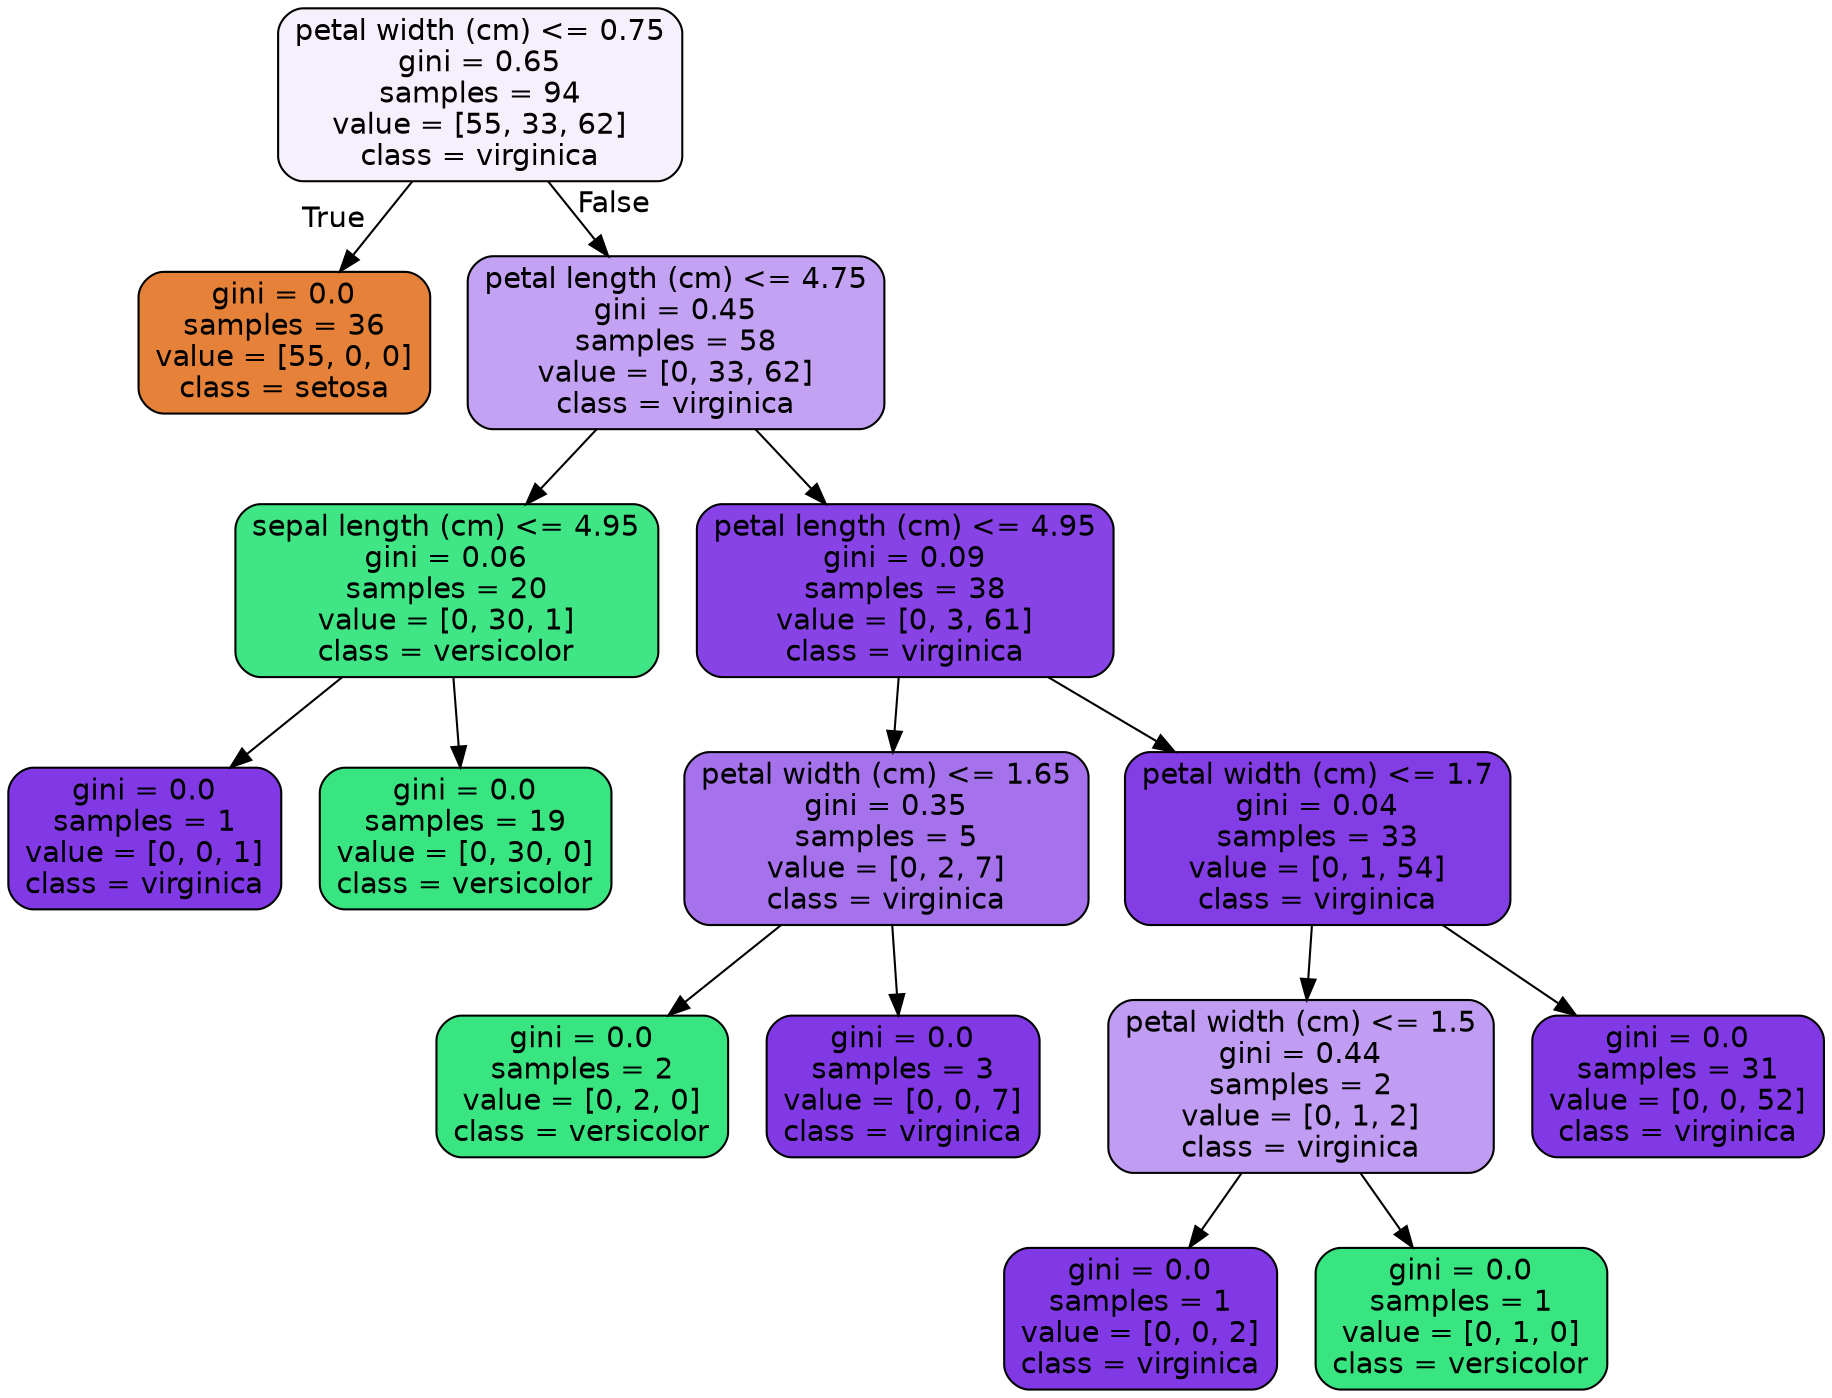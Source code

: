 digraph Tree {
node [shape=box, style="filled, rounded", color="black", fontname=helvetica] ;
edge [fontname=helvetica] ;
0 [label="petal width (cm) <= 0.75\ngini = 0.65\nsamples = 94\nvalue = [55, 33, 62]\nclass = virginica", fillcolor="#f6f0fd"] ;
1 [label="gini = 0.0\nsamples = 36\nvalue = [55, 0, 0]\nclass = setosa", fillcolor="#e58139"] ;
0 -> 1 [labeldistance=2.5, labelangle=45, headlabel="True"] ;
2 [label="petal length (cm) <= 4.75\ngini = 0.45\nsamples = 58\nvalue = [0, 33, 62]\nclass = virginica", fillcolor="#c4a2f3"] ;
0 -> 2 [labeldistance=2.5, labelangle=-45, headlabel="False"] ;
3 [label="sepal length (cm) <= 4.95\ngini = 0.06\nsamples = 20\nvalue = [0, 30, 1]\nclass = versicolor", fillcolor="#40e685"] ;
2 -> 3 ;
4 [label="gini = 0.0\nsamples = 1\nvalue = [0, 0, 1]\nclass = virginica", fillcolor="#8139e5"] ;
3 -> 4 ;
5 [label="gini = 0.0\nsamples = 19\nvalue = [0, 30, 0]\nclass = versicolor", fillcolor="#39e581"] ;
3 -> 5 ;
6 [label="petal length (cm) <= 4.95\ngini = 0.09\nsamples = 38\nvalue = [0, 3, 61]\nclass = virginica", fillcolor="#8743e6"] ;
2 -> 6 ;
7 [label="petal width (cm) <= 1.65\ngini = 0.35\nsamples = 5\nvalue = [0, 2, 7]\nclass = virginica", fillcolor="#a572ec"] ;
6 -> 7 ;
8 [label="gini = 0.0\nsamples = 2\nvalue = [0, 2, 0]\nclass = versicolor", fillcolor="#39e581"] ;
7 -> 8 ;
9 [label="gini = 0.0\nsamples = 3\nvalue = [0, 0, 7]\nclass = virginica", fillcolor="#8139e5"] ;
7 -> 9 ;
10 [label="petal width (cm) <= 1.7\ngini = 0.04\nsamples = 33\nvalue = [0, 1, 54]\nclass = virginica", fillcolor="#833de5"] ;
6 -> 10 ;
11 [label="petal width (cm) <= 1.5\ngini = 0.44\nsamples = 2\nvalue = [0, 1, 2]\nclass = virginica", fillcolor="#c09cf2"] ;
10 -> 11 ;
12 [label="gini = 0.0\nsamples = 1\nvalue = [0, 0, 2]\nclass = virginica", fillcolor="#8139e5"] ;
11 -> 12 ;
13 [label="gini = 0.0\nsamples = 1\nvalue = [0, 1, 0]\nclass = versicolor", fillcolor="#39e581"] ;
11 -> 13 ;
14 [label="gini = 0.0\nsamples = 31\nvalue = [0, 0, 52]\nclass = virginica", fillcolor="#8139e5"] ;
10 -> 14 ;
}